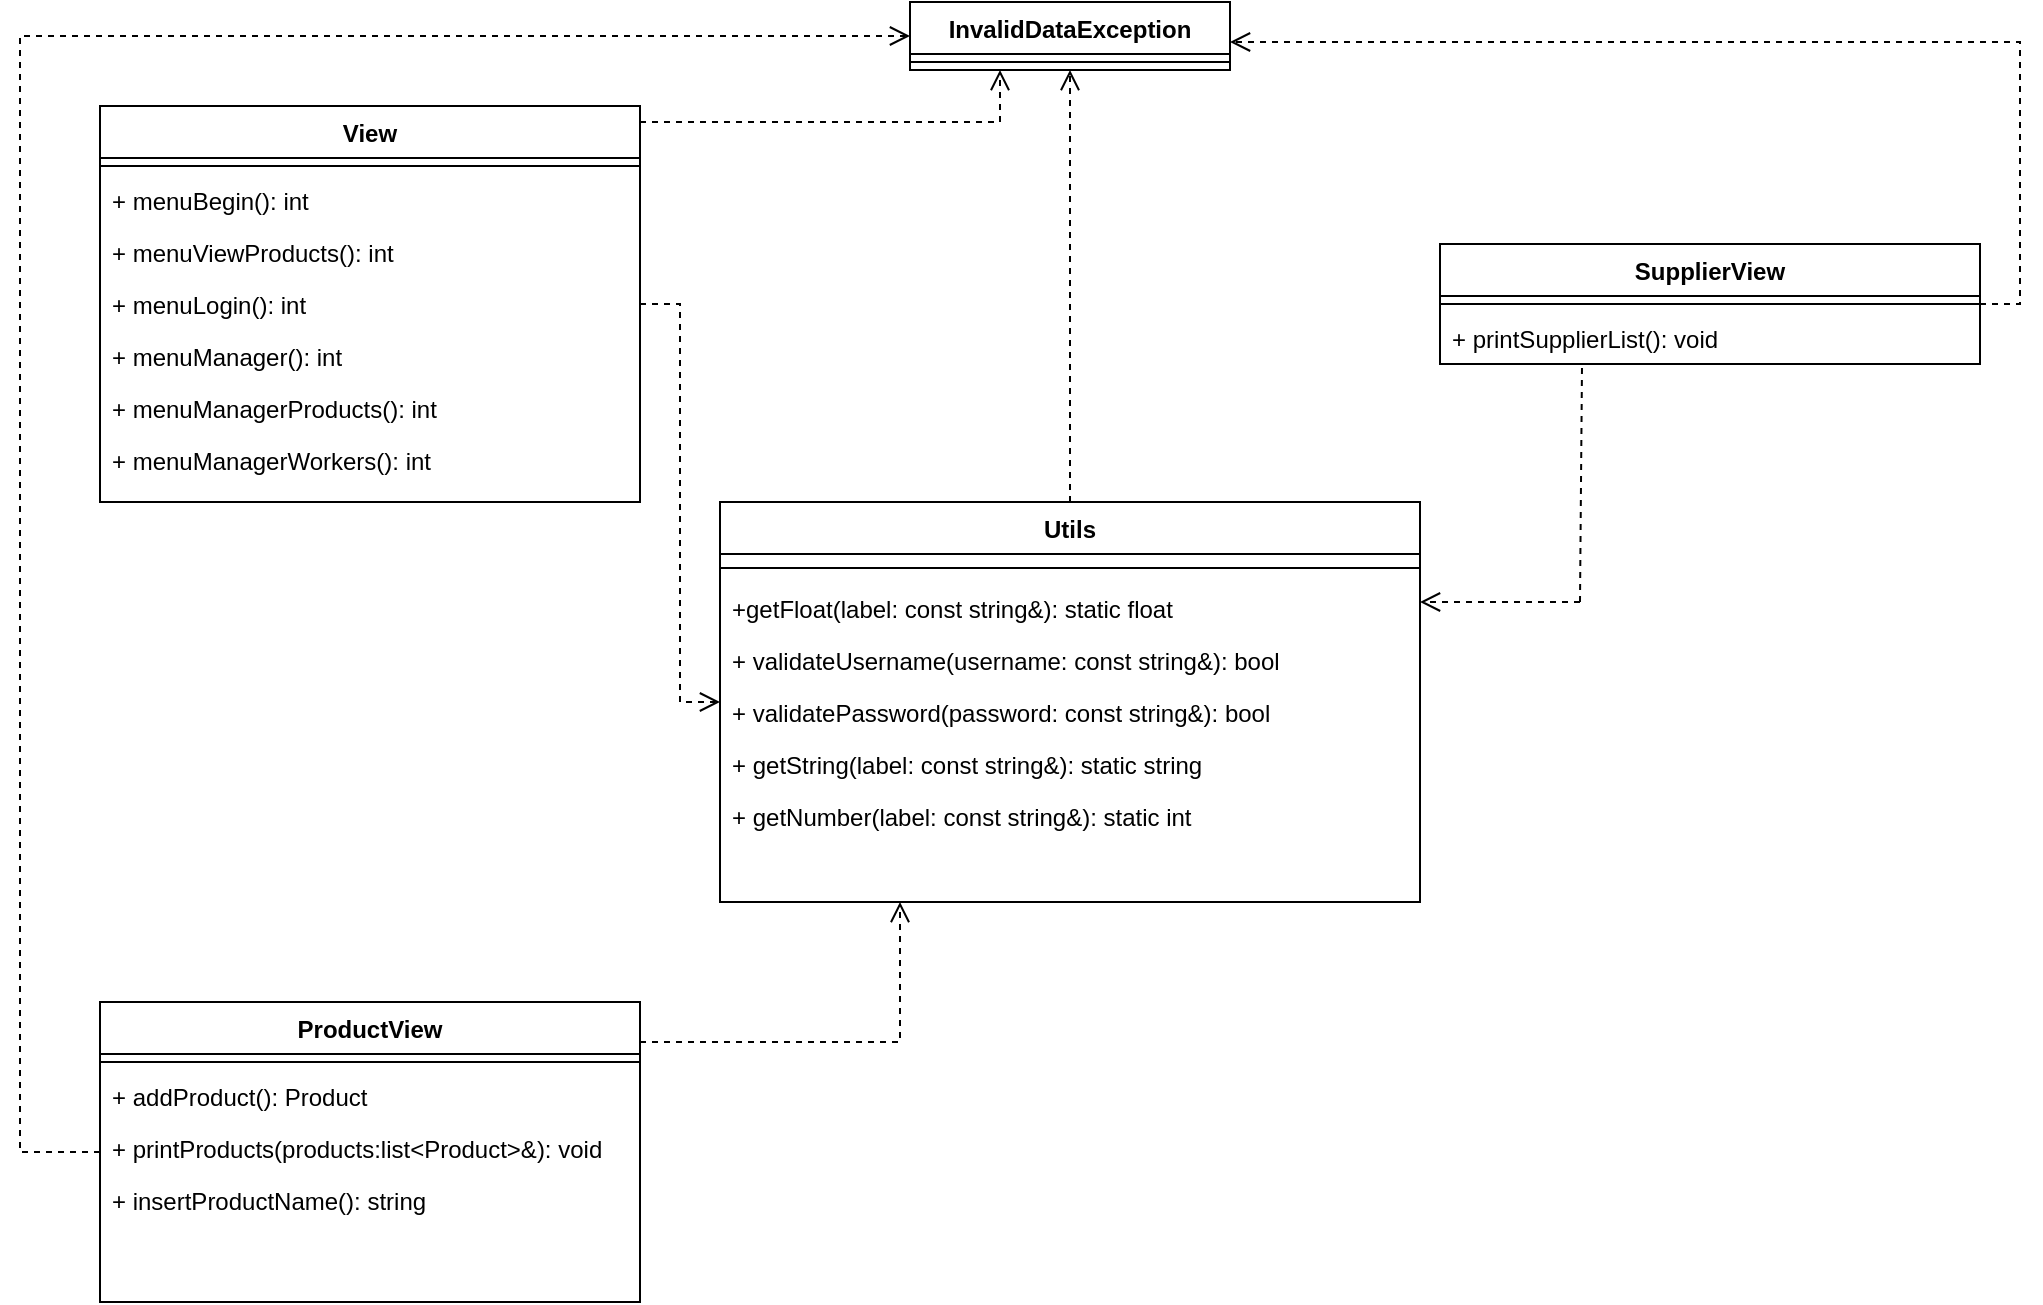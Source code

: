 <mxfile version="24.3.1" type="device">
  <diagram name="Página-1" id="SCddB-iQTFwTporbu25b">
    <mxGraphModel dx="2501" dy="1915" grid="1" gridSize="10" guides="1" tooltips="1" connect="1" arrows="1" fold="1" page="1" pageScale="1" pageWidth="827" pageHeight="1169" math="0" shadow="0">
      <root>
        <mxCell id="0" />
        <mxCell id="1" parent="0" />
        <mxCell id="Th7OAFZRHNz8MnEScMgc-1" value="Utils" style="swimlane;fontStyle=1;align=center;verticalAlign=top;childLayout=stackLayout;horizontal=1;startSize=26;horizontalStack=0;resizeParent=1;resizeLast=0;collapsible=1;marginBottom=0;rounded=0;shadow=0;strokeWidth=1;" parent="1" vertex="1">
          <mxGeometry x="170" y="-40" width="350" height="200" as="geometry">
            <mxRectangle x="220" y="120" width="160" height="26" as="alternateBounds" />
          </mxGeometry>
        </mxCell>
        <mxCell id="Th7OAFZRHNz8MnEScMgc-4" value="" style="line;html=1;strokeWidth=1;align=left;verticalAlign=middle;spacingTop=-1;spacingLeft=3;spacingRight=3;rotatable=0;labelPosition=right;points=[];portConstraint=eastwest;" parent="Th7OAFZRHNz8MnEScMgc-1" vertex="1">
          <mxGeometry y="26" width="350" height="14" as="geometry" />
        </mxCell>
        <mxCell id="k-oX7giN-ubms-75_DrB-3" value="+getFloat(label: const string&amp;): static float" style="text;align=left;verticalAlign=top;spacingLeft=4;spacingRight=4;overflow=hidden;rotatable=0;points=[[0,0.5],[1,0.5]];portConstraint=eastwest;" parent="Th7OAFZRHNz8MnEScMgc-1" vertex="1">
          <mxGeometry y="40" width="350" height="26" as="geometry" />
        </mxCell>
        <mxCell id="XvnouQhFzkWq5LWnCpqx-1" value="+ validateUsername(username: const string&amp;): bool" style="text;align=left;verticalAlign=top;spacingLeft=4;spacingRight=4;overflow=hidden;rotatable=0;points=[[0,0.5],[1,0.5]];portConstraint=eastwest;" parent="Th7OAFZRHNz8MnEScMgc-1" vertex="1">
          <mxGeometry y="66" width="350" height="26" as="geometry" />
        </mxCell>
        <mxCell id="XvnouQhFzkWq5LWnCpqx-2" value="+ validatePassword(password: const string&amp;): bool" style="text;align=left;verticalAlign=top;spacingLeft=4;spacingRight=4;overflow=hidden;rotatable=0;points=[[0,0.5],[1,0.5]];portConstraint=eastwest;" parent="Th7OAFZRHNz8MnEScMgc-1" vertex="1">
          <mxGeometry y="92" width="350" height="26" as="geometry" />
        </mxCell>
        <mxCell id="Th7OAFZRHNz8MnEScMgc-3" value="+ getString(label: const string&amp;): static string" style="text;align=left;verticalAlign=top;spacingLeft=4;spacingRight=4;overflow=hidden;rotatable=0;points=[[0,0.5],[1,0.5]];portConstraint=eastwest;" parent="Th7OAFZRHNz8MnEScMgc-1" vertex="1">
          <mxGeometry y="118" width="350" height="26" as="geometry" />
        </mxCell>
        <mxCell id="Th7OAFZRHNz8MnEScMgc-2" value="+ getNumber(label: const string&amp;): static int" style="text;align=left;verticalAlign=top;spacingLeft=4;spacingRight=4;overflow=hidden;rotatable=0;points=[[0,0.5],[1,0.5]];portConstraint=eastwest;" parent="Th7OAFZRHNz8MnEScMgc-1" vertex="1">
          <mxGeometry y="144" width="350" height="26" as="geometry" />
        </mxCell>
        <mxCell id="Th7OAFZRHNz8MnEScMgc-6" value="View" style="swimlane;fontStyle=1;align=center;verticalAlign=top;childLayout=stackLayout;horizontal=1;startSize=26;horizontalStack=0;resizeParent=1;resizeLast=0;collapsible=1;marginBottom=0;rounded=0;shadow=0;strokeWidth=1;" parent="1" vertex="1">
          <mxGeometry x="-140" y="-238" width="270" height="198" as="geometry">
            <mxRectangle x="220" y="120" width="160" height="26" as="alternateBounds" />
          </mxGeometry>
        </mxCell>
        <mxCell id="Th7OAFZRHNz8MnEScMgc-9" value="" style="line;html=1;strokeWidth=1;align=left;verticalAlign=middle;spacingTop=-1;spacingLeft=3;spacingRight=3;rotatable=0;labelPosition=right;points=[];portConstraint=eastwest;" parent="Th7OAFZRHNz8MnEScMgc-6" vertex="1">
          <mxGeometry y="26" width="270" height="8" as="geometry" />
        </mxCell>
        <mxCell id="Th7OAFZRHNz8MnEScMgc-8" value="+ menuBegin(): int" style="text;align=left;verticalAlign=top;spacingLeft=4;spacingRight=4;overflow=hidden;rotatable=0;points=[[0,0.5],[1,0.5]];portConstraint=eastwest;" parent="Th7OAFZRHNz8MnEScMgc-6" vertex="1">
          <mxGeometry y="34" width="270" height="26" as="geometry" />
        </mxCell>
        <mxCell id="WAFTB2AqGZKVfn3Kj_jo-1" value="+ menuViewProducts(): int" style="text;align=left;verticalAlign=top;spacingLeft=4;spacingRight=4;overflow=hidden;rotatable=0;points=[[0,0.5],[1,0.5]];portConstraint=eastwest;" parent="Th7OAFZRHNz8MnEScMgc-6" vertex="1">
          <mxGeometry y="60" width="270" height="26" as="geometry" />
        </mxCell>
        <mxCell id="MzVZElg0WTIQFXs0AYNY-9" value="+ menuLogin(): int" style="text;align=left;verticalAlign=top;spacingLeft=4;spacingRight=4;overflow=hidden;rotatable=0;points=[[0,0.5],[1,0.5]];portConstraint=eastwest;" parent="Th7OAFZRHNz8MnEScMgc-6" vertex="1">
          <mxGeometry y="86" width="270" height="26" as="geometry" />
        </mxCell>
        <mxCell id="MzVZElg0WTIQFXs0AYNY-5" value="+ menuManager(): int" style="text;align=left;verticalAlign=top;spacingLeft=4;spacingRight=4;overflow=hidden;rotatable=0;points=[[0,0.5],[1,0.5]];portConstraint=eastwest;" parent="Th7OAFZRHNz8MnEScMgc-6" vertex="1">
          <mxGeometry y="112" width="270" height="26" as="geometry" />
        </mxCell>
        <mxCell id="k-oX7giN-ubms-75_DrB-5" value="+ menuManagerProducts(): int" style="text;align=left;verticalAlign=top;spacingLeft=4;spacingRight=4;overflow=hidden;rotatable=0;points=[[0,0.5],[1,0.5]];portConstraint=eastwest;" parent="Th7OAFZRHNz8MnEScMgc-6" vertex="1">
          <mxGeometry y="138" width="270" height="26" as="geometry" />
        </mxCell>
        <mxCell id="EO5Ij5ppn6iUanz0LZan-1" value="+ menuManagerWorkers(): int" style="text;align=left;verticalAlign=top;spacingLeft=4;spacingRight=4;overflow=hidden;rotatable=0;points=[[0,0.5],[1,0.5]];portConstraint=eastwest;" parent="Th7OAFZRHNz8MnEScMgc-6" vertex="1">
          <mxGeometry y="164" width="270" height="26" as="geometry" />
        </mxCell>
        <mxCell id="Th7OAFZRHNz8MnEScMgc-12" value="ProductView" style="swimlane;fontStyle=1;align=center;verticalAlign=top;childLayout=stackLayout;horizontal=1;startSize=26;horizontalStack=0;resizeParent=1;resizeLast=0;collapsible=1;marginBottom=0;rounded=0;shadow=0;strokeWidth=1;" parent="1" vertex="1">
          <mxGeometry x="-140" y="210" width="270" height="150" as="geometry">
            <mxRectangle x="220" y="120" width="160" height="26" as="alternateBounds" />
          </mxGeometry>
        </mxCell>
        <mxCell id="Th7OAFZRHNz8MnEScMgc-13" value="" style="line;html=1;strokeWidth=1;align=left;verticalAlign=middle;spacingTop=-1;spacingLeft=3;spacingRight=3;rotatable=0;labelPosition=right;points=[];portConstraint=eastwest;" parent="Th7OAFZRHNz8MnEScMgc-12" vertex="1">
          <mxGeometry y="26" width="270" height="8" as="geometry" />
        </mxCell>
        <mxCell id="Th7OAFZRHNz8MnEScMgc-14" value="+ addProduct(): Product" style="text;align=left;verticalAlign=top;spacingLeft=4;spacingRight=4;overflow=hidden;rotatable=0;points=[[0,0.5],[1,0.5]];portConstraint=eastwest;" parent="Th7OAFZRHNz8MnEScMgc-12" vertex="1">
          <mxGeometry y="34" width="270" height="26" as="geometry" />
        </mxCell>
        <mxCell id="Th7OAFZRHNz8MnEScMgc-16" value="+ printProducts(products:list&lt;Product&gt;&amp;): void" style="text;align=left;verticalAlign=top;spacingLeft=4;spacingRight=4;overflow=hidden;rotatable=0;points=[[0,0.5],[1,0.5]];portConstraint=eastwest;" parent="Th7OAFZRHNz8MnEScMgc-12" vertex="1">
          <mxGeometry y="60" width="270" height="26" as="geometry" />
        </mxCell>
        <mxCell id="xTIXBDB96tspXDdKD3-k-3" value="+ insertProductName(): string" style="text;align=left;verticalAlign=top;spacingLeft=4;spacingRight=4;overflow=hidden;rotatable=0;points=[[0,0.5],[1,0.5]];portConstraint=eastwest;" parent="Th7OAFZRHNz8MnEScMgc-12" vertex="1">
          <mxGeometry y="86" width="270" height="26" as="geometry" />
        </mxCell>
        <mxCell id="Th7OAFZRHNz8MnEScMgc-18" value="SupplierView" style="swimlane;fontStyle=1;align=center;verticalAlign=top;childLayout=stackLayout;horizontal=1;startSize=26;horizontalStack=0;resizeParent=1;resizeLast=0;collapsible=1;marginBottom=0;rounded=0;shadow=0;strokeWidth=1;" parent="1" vertex="1">
          <mxGeometry x="530" y="-169" width="270" height="60" as="geometry">
            <mxRectangle x="220" y="120" width="160" height="26" as="alternateBounds" />
          </mxGeometry>
        </mxCell>
        <mxCell id="Th7OAFZRHNz8MnEScMgc-19" value="" style="line;html=1;strokeWidth=1;align=left;verticalAlign=middle;spacingTop=-1;spacingLeft=3;spacingRight=3;rotatable=0;labelPosition=right;points=[];portConstraint=eastwest;" parent="Th7OAFZRHNz8MnEScMgc-18" vertex="1">
          <mxGeometry y="26" width="270" height="8" as="geometry" />
        </mxCell>
        <mxCell id="xTIXBDB96tspXDdKD3-k-1" value="+ printSupplierList(): void" style="text;align=left;verticalAlign=top;spacingLeft=4;spacingRight=4;overflow=hidden;rotatable=0;points=[[0,0.5],[1,0.5]];portConstraint=eastwest;" parent="Th7OAFZRHNz8MnEScMgc-18" vertex="1">
          <mxGeometry y="34" width="270" height="26" as="geometry" />
        </mxCell>
        <mxCell id="woOQ3OqWLZtsMtL-jnrR-3" value="" style="html=1;verticalAlign=bottom;endArrow=open;dashed=1;endSize=8;edgeStyle=elbowEdgeStyle;elbow=vertical;curved=0;rounded=0;" parent="1" source="Th7OAFZRHNz8MnEScMgc-6" target="Th7OAFZRHNz8MnEScMgc-1" edge="1">
          <mxGeometry relative="1" as="geometry">
            <mxPoint x="-70" y="180" as="sourcePoint" />
            <mxPoint x="-150" y="180" as="targetPoint" />
          </mxGeometry>
        </mxCell>
        <mxCell id="woOQ3OqWLZtsMtL-jnrR-7" value="" style="html=1;verticalAlign=bottom;endArrow=open;dashed=1;endSize=8;edgeStyle=elbowEdgeStyle;elbow=vertical;curved=0;rounded=0;" parent="1" target="Th7OAFZRHNz8MnEScMgc-1" edge="1">
          <mxGeometry relative="1" as="geometry">
            <mxPoint x="600" y="10" as="sourcePoint" />
            <mxPoint x="210" y="80" as="targetPoint" />
          </mxGeometry>
        </mxCell>
        <mxCell id="woOQ3OqWLZtsMtL-jnrR-8" value="" style="html=1;verticalAlign=bottom;endArrow=open;dashed=1;endSize=8;edgeStyle=elbowEdgeStyle;elbow=vertical;curved=0;rounded=0;" parent="1" source="Th7OAFZRHNz8MnEScMgc-12" target="Th7OAFZRHNz8MnEScMgc-1" edge="1">
          <mxGeometry relative="1" as="geometry">
            <mxPoint x="60" y="90" as="sourcePoint" />
            <mxPoint x="280" y="220" as="targetPoint" />
            <Array as="points">
              <mxPoint x="260" y="230" />
              <mxPoint x="290" y="230" />
              <mxPoint x="170" y="230" />
            </Array>
          </mxGeometry>
        </mxCell>
        <mxCell id="WfCsMgZtm2WUqPwg4YdW-1" value="InvalidDataException" style="swimlane;fontStyle=1;align=center;verticalAlign=top;childLayout=stackLayout;horizontal=1;startSize=26;horizontalStack=0;resizeParent=1;resizeParentMax=0;resizeLast=0;collapsible=1;marginBottom=0;whiteSpace=wrap;html=1;" parent="1" vertex="1">
          <mxGeometry x="265" y="-290" width="160" height="34" as="geometry" />
        </mxCell>
        <mxCell id="WfCsMgZtm2WUqPwg4YdW-3" value="" style="line;strokeWidth=1;fillColor=none;align=left;verticalAlign=middle;spacingTop=-1;spacingLeft=3;spacingRight=3;rotatable=0;labelPosition=right;points=[];portConstraint=eastwest;strokeColor=inherit;" parent="WfCsMgZtm2WUqPwg4YdW-1" vertex="1">
          <mxGeometry y="26" width="160" height="8" as="geometry" />
        </mxCell>
        <mxCell id="WfCsMgZtm2WUqPwg4YdW-9" value="" style="html=1;verticalAlign=bottom;endArrow=open;dashed=1;endSize=8;edgeStyle=elbowEdgeStyle;elbow=vertical;curved=0;rounded=0;exitX=0.5;exitY=0;exitDx=0;exitDy=0;entryX=0.5;entryY=1;entryDx=0;entryDy=0;" parent="1" source="Th7OAFZRHNz8MnEScMgc-1" target="WfCsMgZtm2WUqPwg4YdW-1" edge="1">
          <mxGeometry relative="1" as="geometry">
            <mxPoint x="370" y="-130" as="sourcePoint" />
            <mxPoint x="340" y="-400" as="targetPoint" />
          </mxGeometry>
        </mxCell>
        <mxCell id="WfCsMgZtm2WUqPwg4YdW-13" value="" style="html=1;verticalAlign=bottom;endArrow=open;dashed=1;endSize=8;edgeStyle=elbowEdgeStyle;elbow=vertical;curved=0;rounded=0;" parent="1" source="Th7OAFZRHNz8MnEScMgc-18" target="WfCsMgZtm2WUqPwg4YdW-1" edge="1">
          <mxGeometry relative="1" as="geometry">
            <mxPoint x="720" y="-150" as="sourcePoint" />
            <mxPoint x="430" y="-460" as="targetPoint" />
            <Array as="points">
              <mxPoint x="820" y="-270" />
            </Array>
          </mxGeometry>
        </mxCell>
        <mxCell id="WfCsMgZtm2WUqPwg4YdW-16" value="" style="html=1;verticalAlign=bottom;endArrow=open;dashed=1;endSize=8;edgeStyle=elbowEdgeStyle;elbow=vertical;curved=0;rounded=0;entryX=0;entryY=0.5;entryDx=0;entryDy=0;" parent="1" source="Th7OAFZRHNz8MnEScMgc-12" target="WfCsMgZtm2WUqPwg4YdW-1" edge="1">
          <mxGeometry relative="1" as="geometry">
            <mxPoint x="-110" y="350" as="sourcePoint" />
            <mxPoint x="-190" y="350" as="targetPoint" />
            <Array as="points">
              <mxPoint x="-180" y="-10" />
            </Array>
          </mxGeometry>
        </mxCell>
        <mxCell id="WfCsMgZtm2WUqPwg4YdW-15" value="" style="html=1;verticalAlign=bottom;endArrow=open;dashed=1;endSize=8;edgeStyle=elbowEdgeStyle;elbow=vertical;curved=0;rounded=0;" parent="1" source="Th7OAFZRHNz8MnEScMgc-6" target="WfCsMgZtm2WUqPwg4YdW-1" edge="1">
          <mxGeometry relative="1" as="geometry">
            <mxPoint x="40" y="-270" as="sourcePoint" />
            <mxPoint x="-40" y="-270" as="targetPoint" />
            <Array as="points">
              <mxPoint x="310" y="-230" />
              <mxPoint x="180" y="-190" />
            </Array>
          </mxGeometry>
        </mxCell>
        <mxCell id="gWkdsHDRe7E4_5pA8hbs-2" value="" style="endArrow=none;dashed=1;html=1;rounded=0;entryX=0.263;entryY=1;entryDx=0;entryDy=0;entryPerimeter=0;" edge="1" parent="1" target="xTIXBDB96tspXDdKD3-k-1">
          <mxGeometry width="50" height="50" relative="1" as="geometry">
            <mxPoint x="600" y="10" as="sourcePoint" />
            <mxPoint x="650" y="-40" as="targetPoint" />
          </mxGeometry>
        </mxCell>
      </root>
    </mxGraphModel>
  </diagram>
</mxfile>
